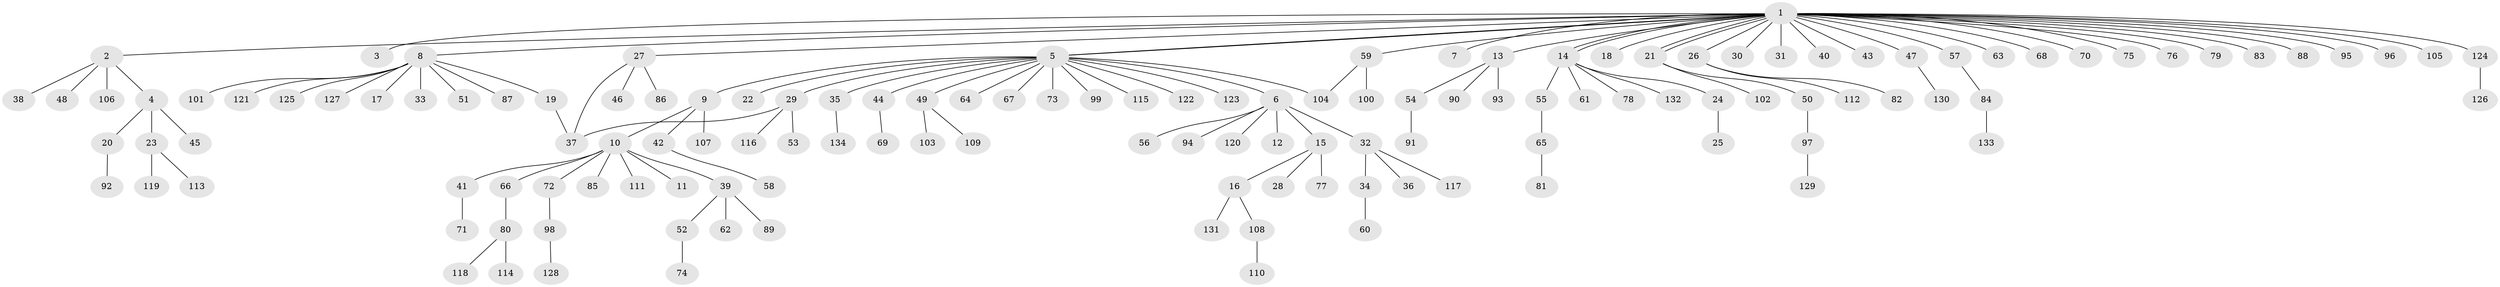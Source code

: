// Generated by graph-tools (version 1.1) at 2025/50/03/09/25 03:50:00]
// undirected, 134 vertices, 139 edges
graph export_dot {
graph [start="1"]
  node [color=gray90,style=filled];
  1;
  2;
  3;
  4;
  5;
  6;
  7;
  8;
  9;
  10;
  11;
  12;
  13;
  14;
  15;
  16;
  17;
  18;
  19;
  20;
  21;
  22;
  23;
  24;
  25;
  26;
  27;
  28;
  29;
  30;
  31;
  32;
  33;
  34;
  35;
  36;
  37;
  38;
  39;
  40;
  41;
  42;
  43;
  44;
  45;
  46;
  47;
  48;
  49;
  50;
  51;
  52;
  53;
  54;
  55;
  56;
  57;
  58;
  59;
  60;
  61;
  62;
  63;
  64;
  65;
  66;
  67;
  68;
  69;
  70;
  71;
  72;
  73;
  74;
  75;
  76;
  77;
  78;
  79;
  80;
  81;
  82;
  83;
  84;
  85;
  86;
  87;
  88;
  89;
  90;
  91;
  92;
  93;
  94;
  95;
  96;
  97;
  98;
  99;
  100;
  101;
  102;
  103;
  104;
  105;
  106;
  107;
  108;
  109;
  110;
  111;
  112;
  113;
  114;
  115;
  116;
  117;
  118;
  119;
  120;
  121;
  122;
  123;
  124;
  125;
  126;
  127;
  128;
  129;
  130;
  131;
  132;
  133;
  134;
  1 -- 2;
  1 -- 3;
  1 -- 5;
  1 -- 5;
  1 -- 7;
  1 -- 8;
  1 -- 13;
  1 -- 14;
  1 -- 14;
  1 -- 18;
  1 -- 21;
  1 -- 21;
  1 -- 26;
  1 -- 27;
  1 -- 30;
  1 -- 31;
  1 -- 40;
  1 -- 43;
  1 -- 47;
  1 -- 57;
  1 -- 59;
  1 -- 63;
  1 -- 68;
  1 -- 70;
  1 -- 75;
  1 -- 76;
  1 -- 79;
  1 -- 83;
  1 -- 88;
  1 -- 95;
  1 -- 96;
  1 -- 105;
  1 -- 124;
  2 -- 4;
  2 -- 38;
  2 -- 48;
  2 -- 106;
  4 -- 20;
  4 -- 23;
  4 -- 45;
  5 -- 6;
  5 -- 9;
  5 -- 22;
  5 -- 29;
  5 -- 35;
  5 -- 44;
  5 -- 49;
  5 -- 64;
  5 -- 67;
  5 -- 73;
  5 -- 99;
  5 -- 104;
  5 -- 115;
  5 -- 122;
  5 -- 123;
  6 -- 12;
  6 -- 15;
  6 -- 32;
  6 -- 56;
  6 -- 94;
  6 -- 120;
  8 -- 17;
  8 -- 19;
  8 -- 33;
  8 -- 51;
  8 -- 87;
  8 -- 101;
  8 -- 121;
  8 -- 125;
  8 -- 127;
  9 -- 10;
  9 -- 42;
  9 -- 107;
  10 -- 11;
  10 -- 39;
  10 -- 41;
  10 -- 66;
  10 -- 72;
  10 -- 85;
  10 -- 111;
  13 -- 54;
  13 -- 90;
  13 -- 93;
  14 -- 24;
  14 -- 55;
  14 -- 61;
  14 -- 78;
  14 -- 132;
  15 -- 16;
  15 -- 28;
  15 -- 77;
  16 -- 108;
  16 -- 131;
  19 -- 37;
  20 -- 92;
  21 -- 50;
  21 -- 102;
  23 -- 113;
  23 -- 119;
  24 -- 25;
  26 -- 82;
  26 -- 112;
  27 -- 37;
  27 -- 46;
  27 -- 86;
  29 -- 37;
  29 -- 53;
  29 -- 116;
  32 -- 34;
  32 -- 36;
  32 -- 117;
  34 -- 60;
  35 -- 134;
  39 -- 52;
  39 -- 62;
  39 -- 89;
  41 -- 71;
  42 -- 58;
  44 -- 69;
  47 -- 130;
  49 -- 103;
  49 -- 109;
  50 -- 97;
  52 -- 74;
  54 -- 91;
  55 -- 65;
  57 -- 84;
  59 -- 100;
  59 -- 104;
  65 -- 81;
  66 -- 80;
  72 -- 98;
  80 -- 114;
  80 -- 118;
  84 -- 133;
  97 -- 129;
  98 -- 128;
  108 -- 110;
  124 -- 126;
}

